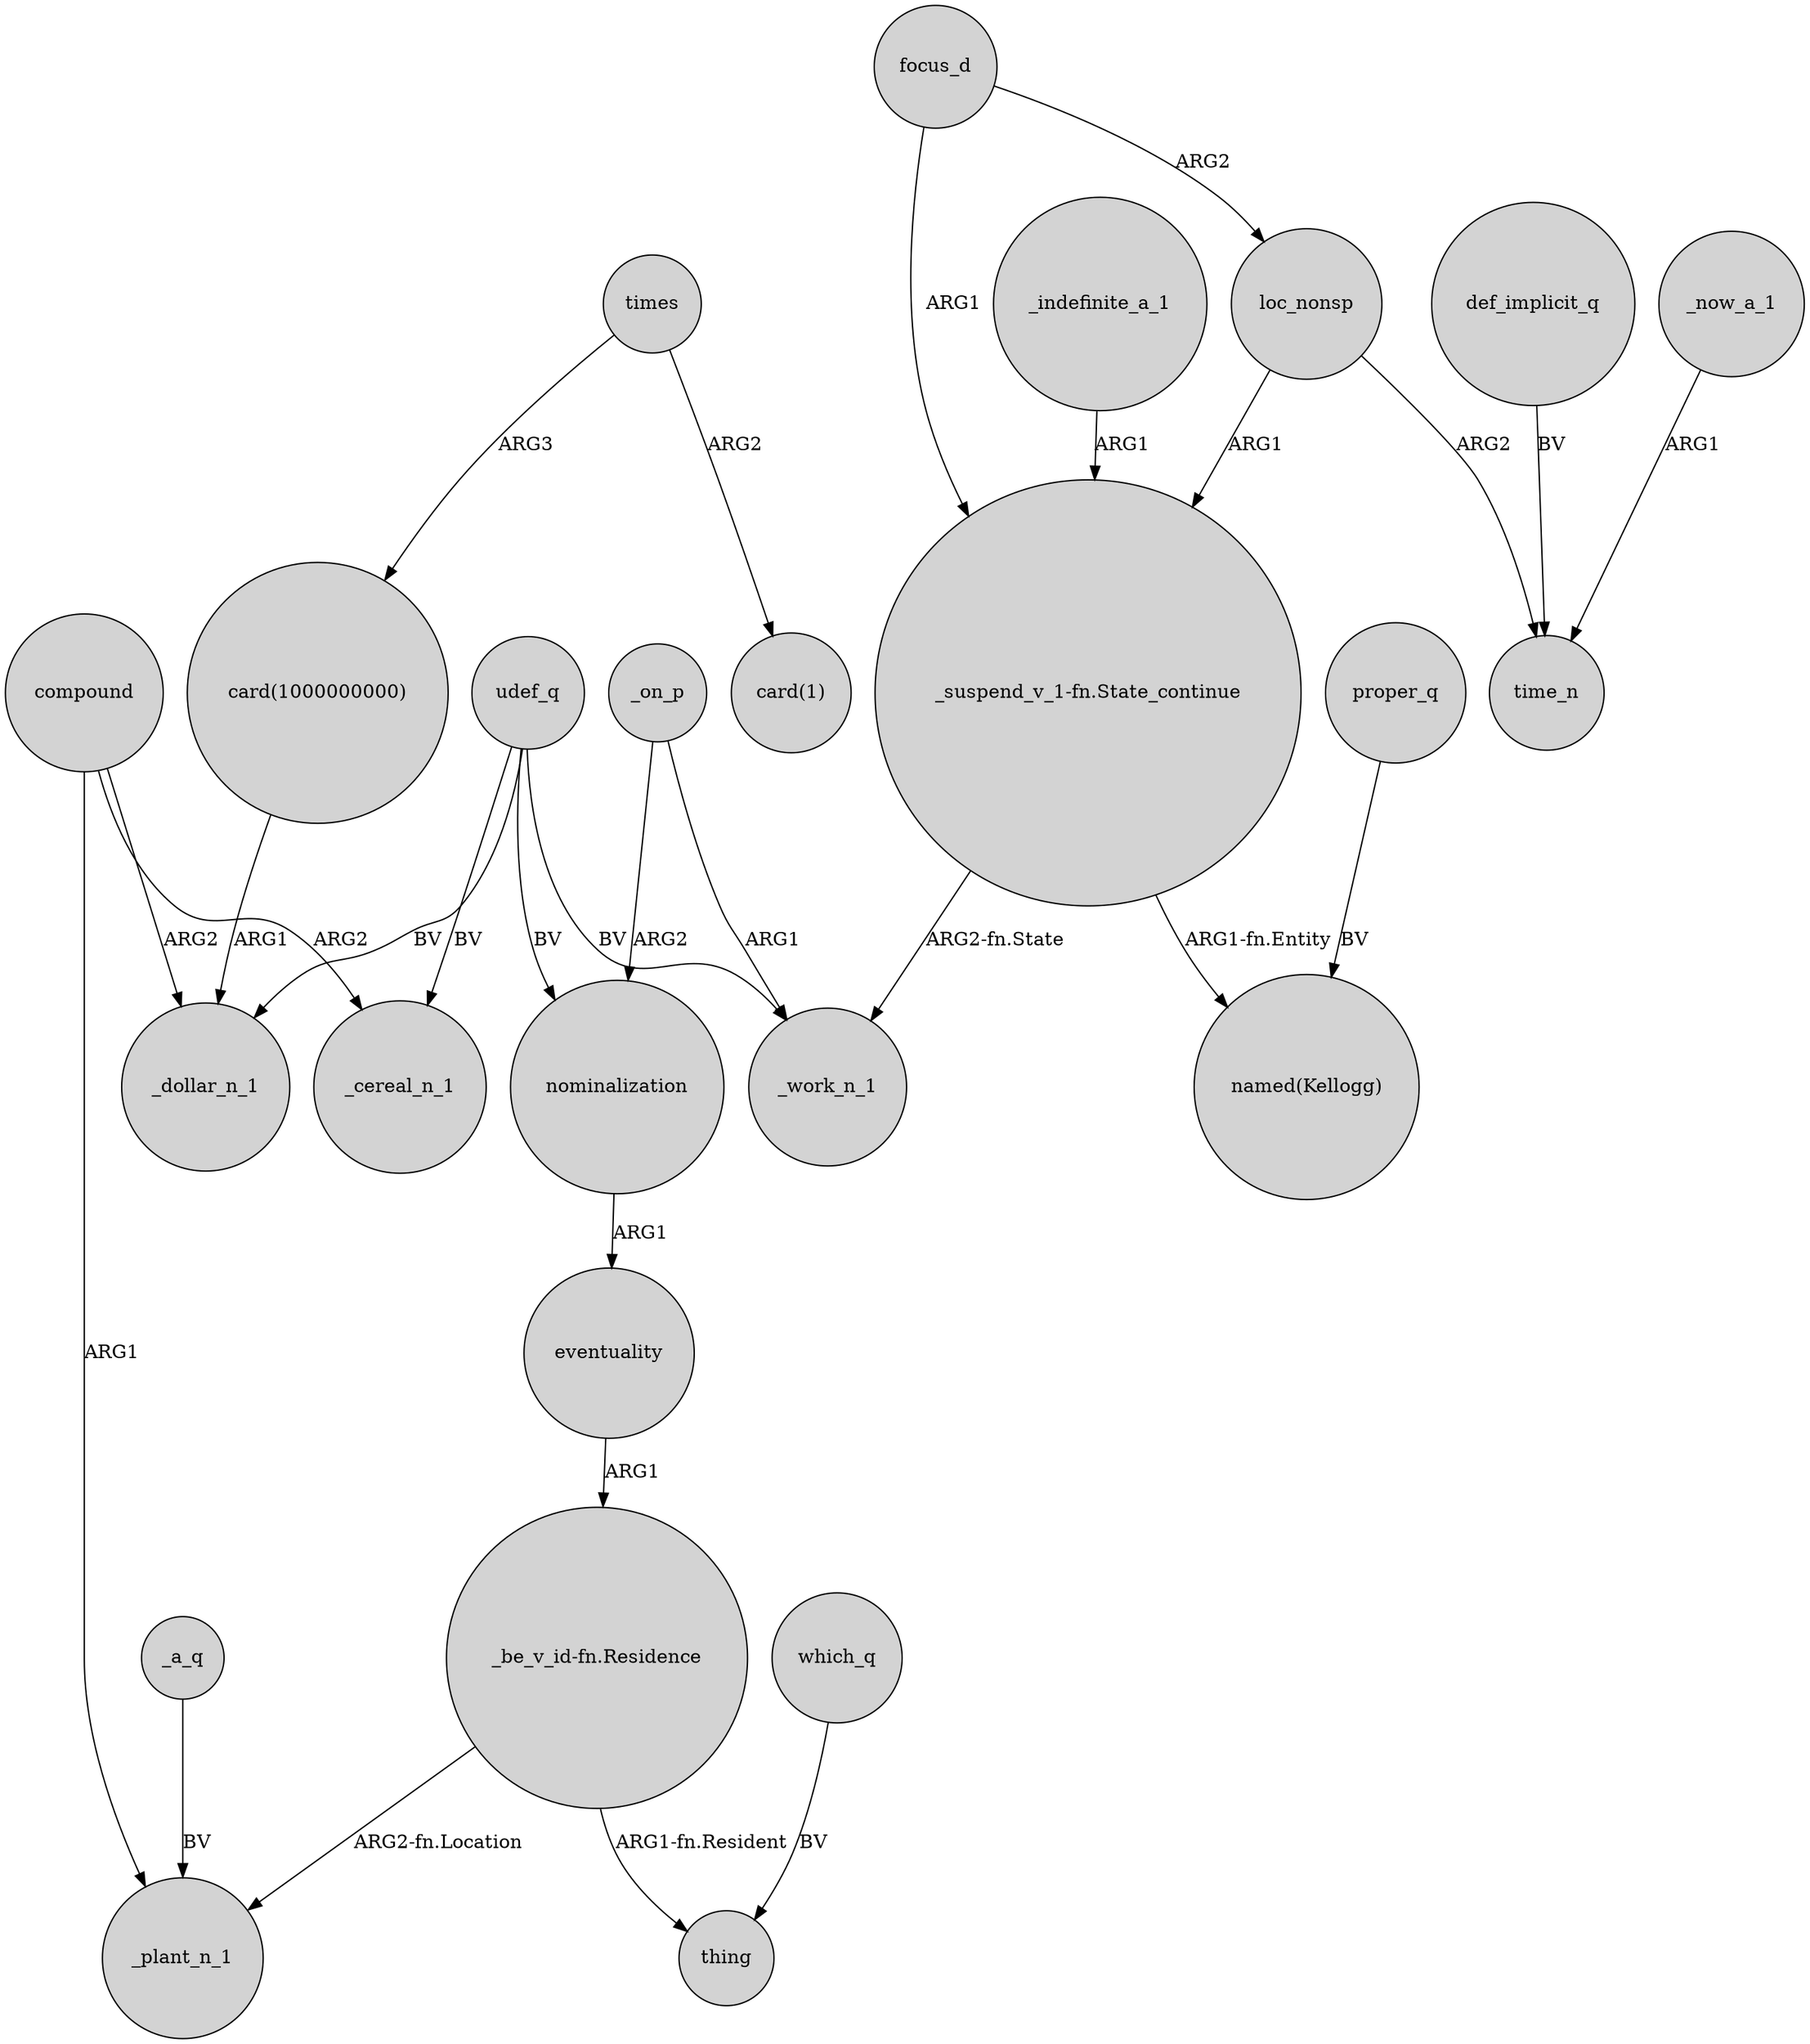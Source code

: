 digraph {
	node [shape=circle style=filled]
	"card(1000000000)" -> _dollar_n_1 [label=ARG1]
	"_be_v_id-fn.Residence" -> _plant_n_1 [label="ARG2-fn.Location"]
	"_suspend_v_1-fn.State_continue" -> "named(Kellogg)" [label="ARG1-fn.Entity"]
	_on_p -> nominalization [label=ARG2]
	eventuality -> "_be_v_id-fn.Residence" [label=ARG1]
	"_be_v_id-fn.Residence" -> thing [label="ARG1-fn.Resident"]
	_a_q -> _plant_n_1 [label=BV]
	proper_q -> "named(Kellogg)" [label=BV]
	_on_p -> _work_n_1 [label=ARG1]
	udef_q -> nominalization [label=BV]
	which_q -> thing [label=BV]
	"_suspend_v_1-fn.State_continue" -> _work_n_1 [label="ARG2-fn.State"]
	times -> "card(1)" [label=ARG2]
	udef_q -> _work_n_1 [label=BV]
	compound -> _dollar_n_1 [label=ARG2]
	focus_d -> loc_nonsp [label=ARG2]
	focus_d -> "_suspend_v_1-fn.State_continue" [label=ARG1]
	times -> "card(1000000000)" [label=ARG3]
	nominalization -> eventuality [label=ARG1]
	_now_a_1 -> time_n [label=ARG1]
	_indefinite_a_1 -> "_suspend_v_1-fn.State_continue" [label=ARG1]
	udef_q -> _cereal_n_1 [label=BV]
	udef_q -> _dollar_n_1 [label=BV]
	compound -> _plant_n_1 [label=ARG1]
	loc_nonsp -> "_suspend_v_1-fn.State_continue" [label=ARG1]
	loc_nonsp -> time_n [label=ARG2]
	def_implicit_q -> time_n [label=BV]
	compound -> _cereal_n_1 [label=ARG2]
}
